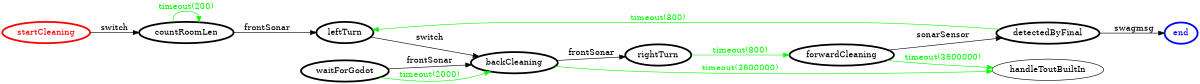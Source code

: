 /*
*
* A GraphViz DOT FSM description 
* Please use a GraphViz visualizer (like http://www.webgraphviz.com)
*  
*/

digraph finite_state_machine {
	rankdir=LR
	size="8,5"
	
	startCleaning [ color = red ][ fontcolor = red ][ penwidth = 3 ]
	forwardCleaning [ color = black ][ fontcolor = black ][ penwidth = 3 ]
	rightTurn [ color = black ][ fontcolor = black ][ penwidth = 3 ]
	waitForGodot [ color = black ][ fontcolor = black ][ penwidth = 3 ]
	detectedByFinal [ color = black ][ fontcolor = black ][ penwidth = 3 ]
	leftTurn [ color = black ][ fontcolor = black ][ penwidth = 3 ]
	backCleaning [ color = black ][ fontcolor = black ][ penwidth = 3 ]
	countRoomLen [ color = black ][ fontcolor = black ][ penwidth = 3 ]
	end [ color = blue ][ fontcolor = blue ][ penwidth = 3 ]
	
	waitForGodot -> backCleaning [ label = "frontSonar" ][ color = black ][ fontcolor = black ]
	detectedByFinal -> end [ label = "swagmsg" ][ color = black ][ fontcolor = black ]
	leftTurn -> backCleaning [ label = "switch" ][ color = black ][ fontcolor = black ]
	backCleaning -> rightTurn [ label = "frontSonar" ][ color = black ][ fontcolor = black ]
	countRoomLen -> leftTurn [ label = "frontSonar" ][ color = black ][ fontcolor = black ]
	startCleaning -> countRoomLen [ label = "switch" ][ color = black ][ fontcolor = black ]
	countRoomLen -> countRoomLen [ label = "timeout(200)" ][ color = green ][ fontcolor = green ]
	rightTurn -> forwardCleaning [ label = "timeout(800)" ][ color = green ][ fontcolor = green ]
	forwardCleaning -> detectedByFinal [ label = "sonarSensor" ][ color = black ][ fontcolor = black ]
	detectedByFinal -> leftTurn [ label = "timeout(800)" ][ color = green ][ fontcolor = green ]
	waitForGodot -> backCleaning [ label = "timeout(2000)" ][ color = green ][ fontcolor = green ]
	forwardCleaning -> handleToutBuiltIn [ label = "timeout(3600000)" ][ color = green ][ fontcolor = green ]
	backCleaning -> handleToutBuiltIn [ label = "timeout(3600000)" ][ color = green ][ fontcolor = green ]
}
